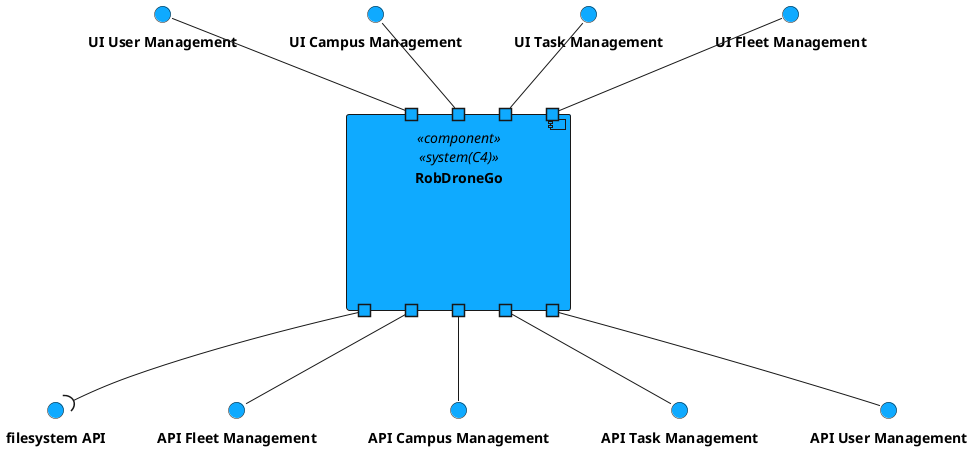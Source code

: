 @startuml
hide circle
hide empty members

skinparam padding 1


skinparam interface {
    backgroundColor #0faaff
}

skinparam component {
    backgroundColor #0faaff
}

interface filesystem_API as "**filesystem API**"
interface UserAPI as "**API User Management**"
interface UserUI as "**UI User Management**"
interface FleetAPI as "**API Fleet Management**"
interface CampusAPI as "**API Campus Management**"
interface TaskAPI as "**API Task Management**"
interface CampusM as "**UI Campus Management**"
interface TaskM as "**UI Task Management**"
interface FleetM as "**UI Fleet Management**"

[System] as "RobDroneGo" <<component>><<system(C4)>>

component System{
    portout " " as p1 #0faaff
    portout " " as p2 #0faaff
    portout " " as p3 #0faaff
    portout " " as p4 #0faaff
    portout " " as p5 #0faaff
    portin " " as p6 #0faaff
    portin " " as p7 #0faaff
    portin " " as p8 #0faaff
    portin " " as p9 #0faaff

}

p1 --( filesystem_API

FleetAPI -u- p2
CampusAPI -u- p3
TaskAPI -u- p4
UserAPI -u- p5
CampusM -- p6
TaskM -- p7
FleetM -- p8
UserUI -- p9


@enduml